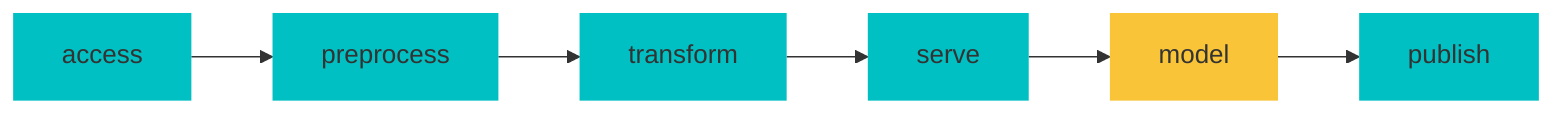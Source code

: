 graph LR
    access --> preprocess --> transform --> serve --> model:::highlight -->  publish
    classDef default fill:#00c0c3, stroke-width:0
    classDef highlight fill:#f9c437